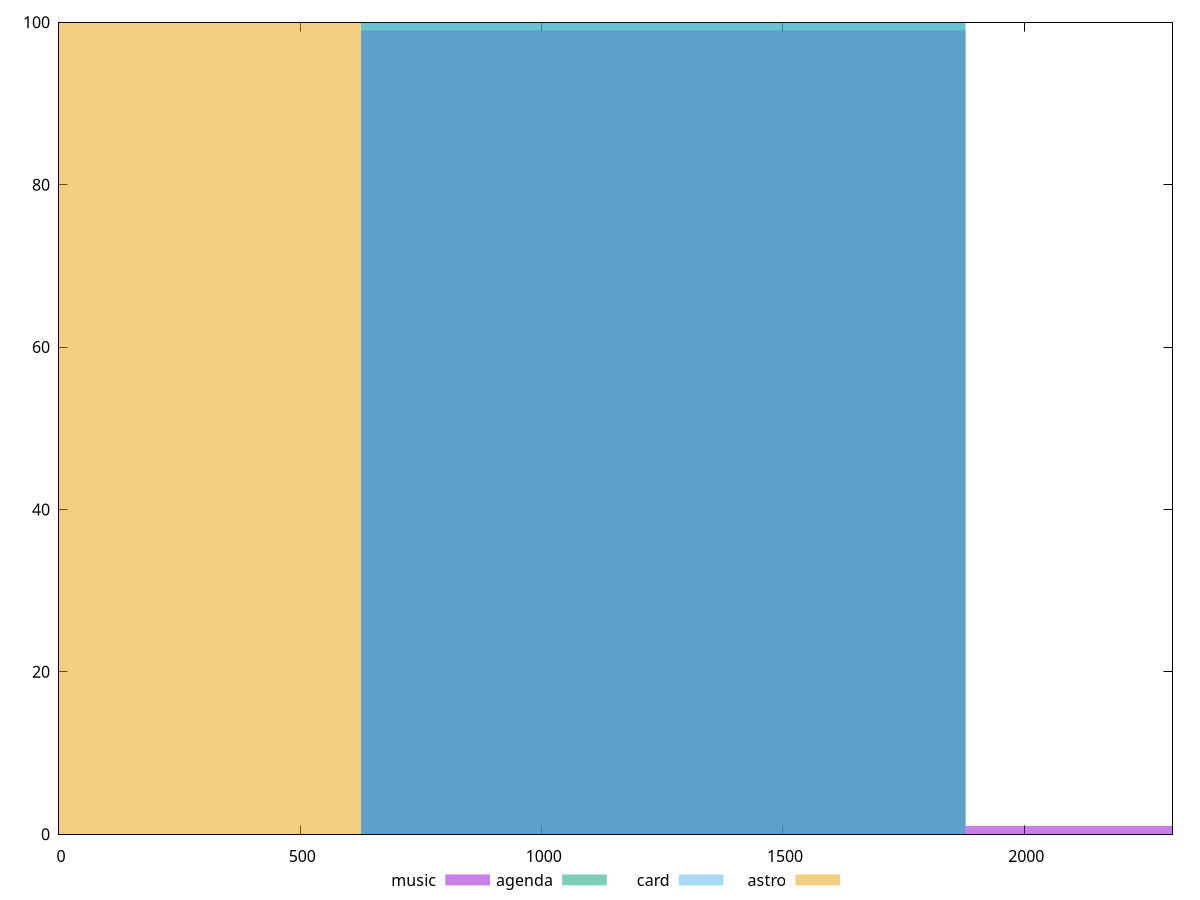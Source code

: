 reset

$music <<EOF
1251.9722230404718 99
2503.9444460809436 1
EOF

$agenda <<EOF
1251.9722230404718 100
EOF

$card <<EOF
1251.9722230404718 100
EOF

$astro <<EOF
0 100
EOF

set key outside below
set boxwidth 1251.9722230404718
set xrange [0:2307]
set yrange [0:100]
set trange [0:100]
set style fill transparent solid 0.5 noborder
set terminal svg size 640, 520 enhanced background rgb 'white'
set output "reports/report_00028_2021-02-24T12-49-42.674Z/uses-rel-preload/comparison/histogram/all_raw.svg"

plot $music title "music" with boxes, \
     $agenda title "agenda" with boxes, \
     $card title "card" with boxes, \
     $astro title "astro" with boxes

reset
